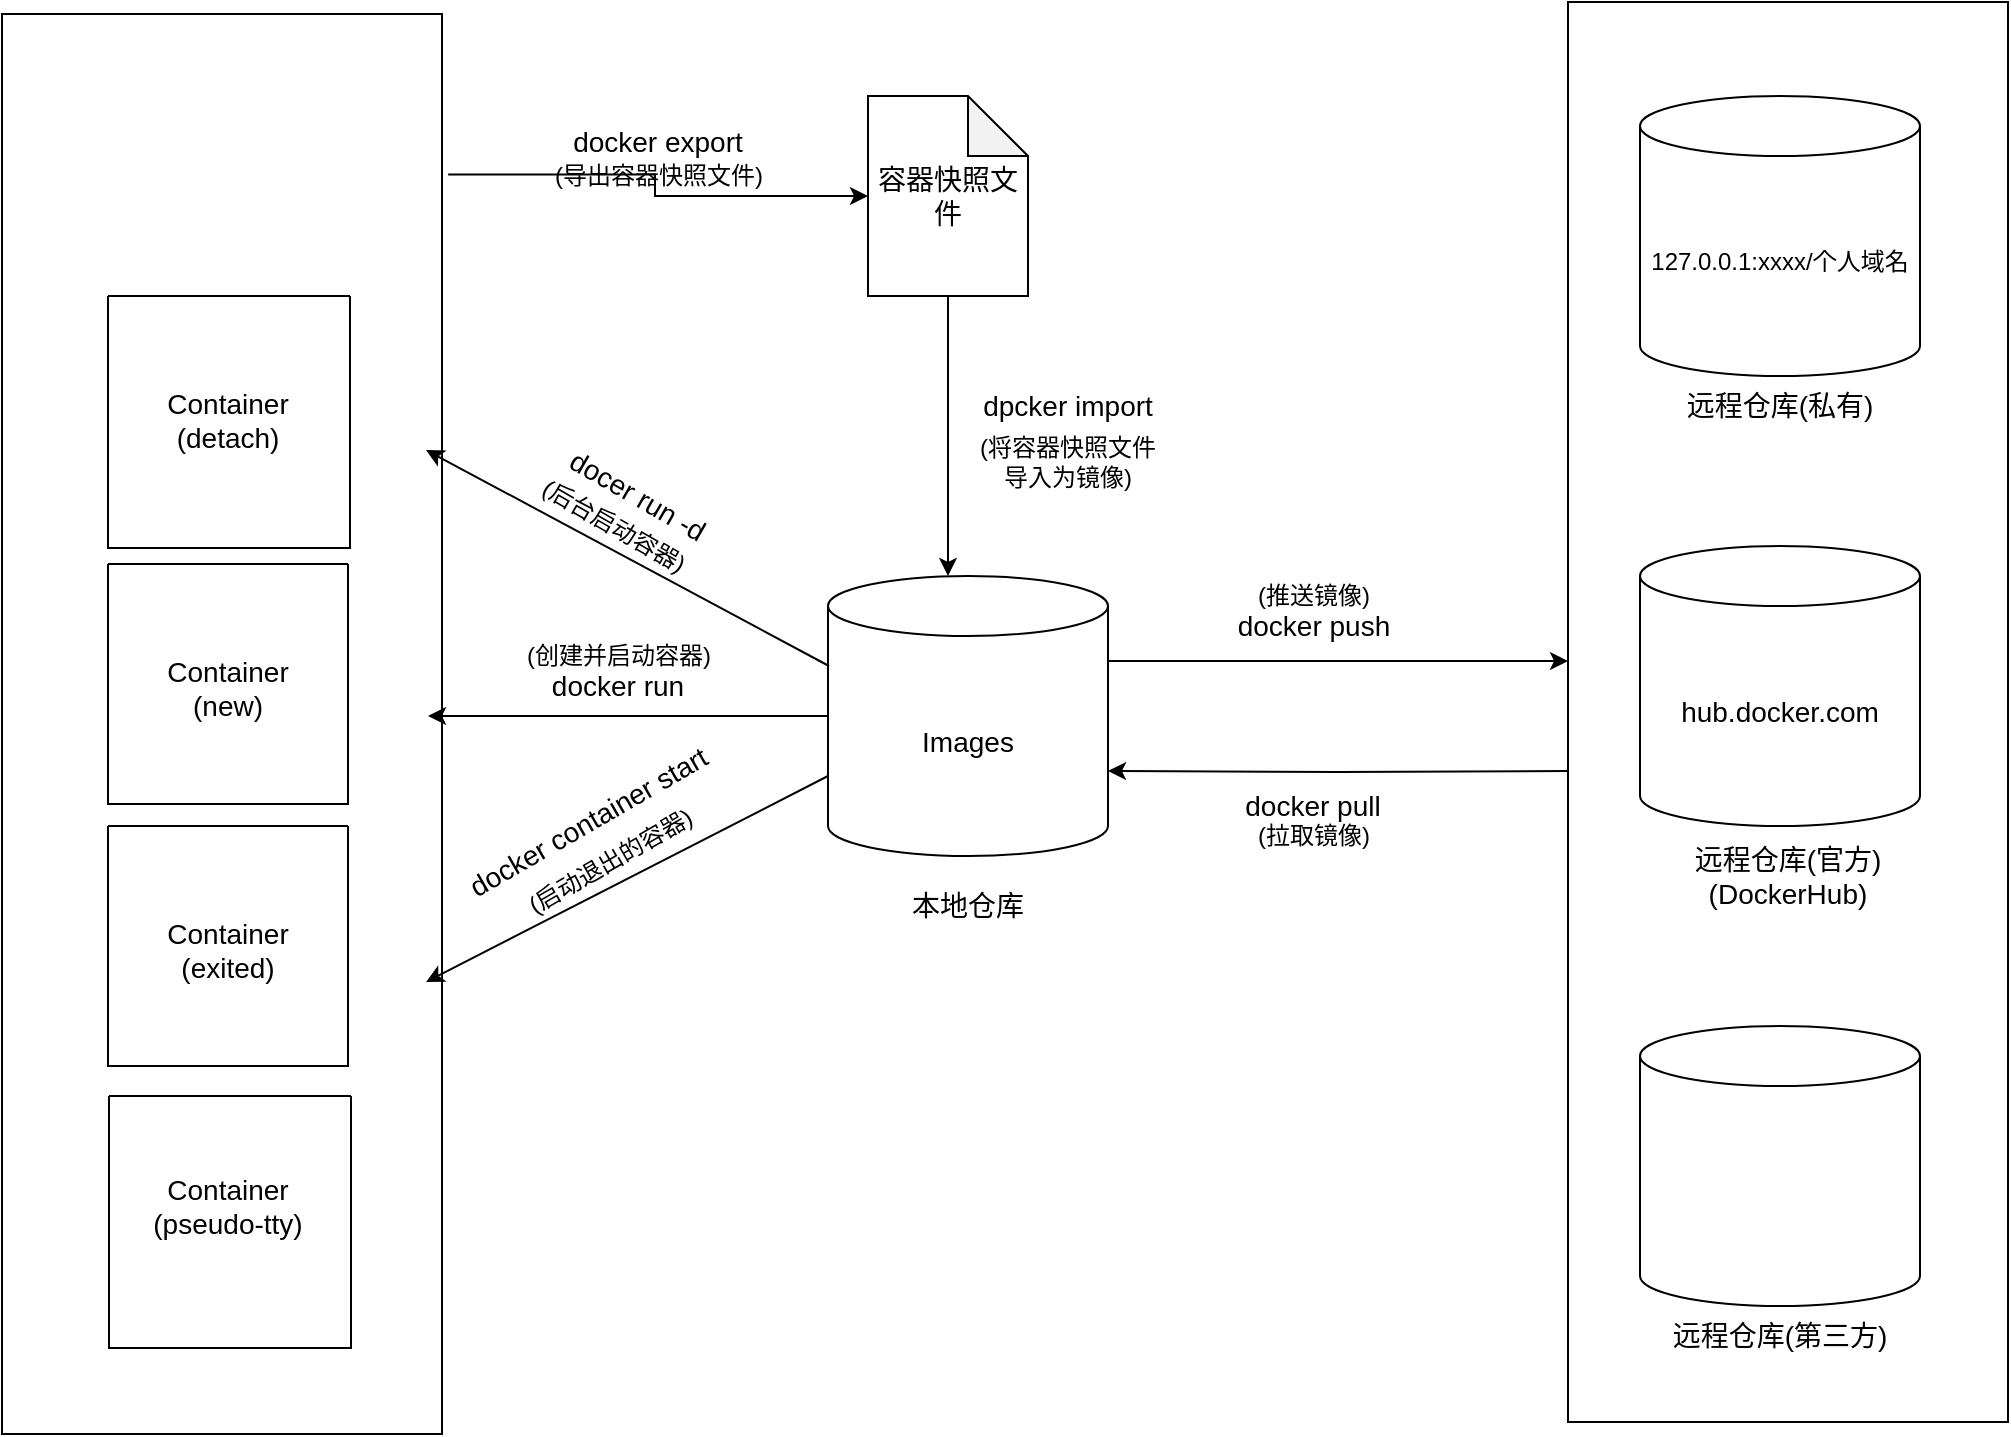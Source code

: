<mxfile version="24.2.5" type="github">
  <diagram name="第 1 页" id="G36y-n_s_inngZZLfQaa">
    <mxGraphModel dx="2045" dy="774" grid="1" gridSize="10" guides="1" tooltips="1" connect="1" arrows="1" fold="1" page="1" pageScale="1" pageWidth="827" pageHeight="1169" math="0" shadow="0">
      <root>
        <mxCell id="0" />
        <mxCell id="1" parent="0" />
        <mxCell id="rycqD75MoV5-pm7j_D73-36" style="edgeStyle=orthogonalEdgeStyle;rounded=0;orthogonalLoop=1;jettySize=auto;html=1;exitX=0;exitY=0.5;exitDx=0;exitDy=0;exitPerimeter=0;entryX=1;entryY=0.5;entryDx=0;entryDy=0;" edge="1" parent="1" source="rycqD75MoV5-pm7j_D73-11">
          <mxGeometry relative="1" as="geometry">
            <mxPoint x="-200" y="810" as="targetPoint" />
          </mxGeometry>
        </mxCell>
        <mxCell id="rycqD75MoV5-pm7j_D73-11" value="&lt;span style=&quot;font-size: 14px;&quot;&gt;Images&lt;/span&gt;" style="shape=cylinder3;whiteSpace=wrap;html=1;boundedLbl=1;backgroundOutline=1;size=15;" vertex="1" parent="1">
          <mxGeometry y="740" width="140" height="140" as="geometry" />
        </mxCell>
        <mxCell id="rycqD75MoV5-pm7j_D73-12" value="&lt;font style=&quot;font-size: 14px;&quot;&gt;本地仓库&lt;/font&gt;" style="text;html=1;align=center;verticalAlign=middle;whiteSpace=wrap;rounded=0;" vertex="1" parent="1">
          <mxGeometry x="40" y="890" width="60" height="30" as="geometry" />
        </mxCell>
        <mxCell id="rycqD75MoV5-pm7j_D73-13" style="edgeStyle=orthogonalEdgeStyle;rounded=0;orthogonalLoop=1;jettySize=auto;html=1;exitX=1;exitY=0;exitDx=0;exitDy=42.5;exitPerimeter=0;entryX=0;entryY=0;entryDx=0;entryDy=42.5;entryPerimeter=0;" edge="1" parent="1" source="rycqD75MoV5-pm7j_D73-11">
          <mxGeometry relative="1" as="geometry">
            <mxPoint x="370" y="782.5" as="targetPoint" />
          </mxGeometry>
        </mxCell>
        <mxCell id="rycqD75MoV5-pm7j_D73-14" style="edgeStyle=orthogonalEdgeStyle;rounded=0;orthogonalLoop=1;jettySize=auto;html=1;exitX=0;exitY=0;exitDx=0;exitDy=97.5;exitPerimeter=0;entryX=1;entryY=0;entryDx=0;entryDy=97.5;entryPerimeter=0;" edge="1" parent="1" target="rycqD75MoV5-pm7j_D73-11">
          <mxGeometry relative="1" as="geometry">
            <mxPoint x="370" y="837.5" as="sourcePoint" />
          </mxGeometry>
        </mxCell>
        <mxCell id="rycqD75MoV5-pm7j_D73-15" value="&lt;font style=&quot;font-size: 14px;&quot;&gt;docker push&lt;/font&gt;" style="text;html=1;align=center;verticalAlign=middle;whiteSpace=wrap;rounded=0;" vertex="1" parent="1">
          <mxGeometry x="197.5" y="750" width="90" height="30" as="geometry" />
        </mxCell>
        <mxCell id="rycqD75MoV5-pm7j_D73-16" value="&lt;font style=&quot;font-size: 14px;&quot;&gt;docker pull&lt;/font&gt;" style="text;html=1;align=center;verticalAlign=middle;whiteSpace=wrap;rounded=0;" vertex="1" parent="1">
          <mxGeometry x="195" y="840" width="95" height="30" as="geometry" />
        </mxCell>
        <mxCell id="rycqD75MoV5-pm7j_D73-37" value="&lt;font style=&quot;font-size: 14px;&quot;&gt;docker run&lt;/font&gt;" style="text;html=1;align=center;verticalAlign=middle;whiteSpace=wrap;rounded=0;" vertex="1" parent="1">
          <mxGeometry x="-140" y="780" width="70" height="30" as="geometry" />
        </mxCell>
        <mxCell id="rycqD75MoV5-pm7j_D73-38" value="(推送镜像)" style="text;html=1;align=center;verticalAlign=middle;whiteSpace=wrap;rounded=0;" vertex="1" parent="1">
          <mxGeometry x="212.5" y="735" width="60" height="30" as="geometry" />
        </mxCell>
        <mxCell id="rycqD75MoV5-pm7j_D73-39" value="(拉取镜像)" style="text;html=1;align=center;verticalAlign=middle;whiteSpace=wrap;rounded=0;" vertex="1" parent="1">
          <mxGeometry x="213" y="855" width="60" height="30" as="geometry" />
        </mxCell>
        <mxCell id="rycqD75MoV5-pm7j_D73-40" value="(创建并启动容器)" style="text;html=1;align=center;verticalAlign=middle;whiteSpace=wrap;rounded=0;" vertex="1" parent="1">
          <mxGeometry x="-152.5" y="765" width="95" height="30" as="geometry" />
        </mxCell>
        <mxCell id="rycqD75MoV5-pm7j_D73-65" value="" style="endArrow=classic;html=1;rounded=0;fontFamily=Helvetica;fontSize=12;fontColor=default;entryX=1;entryY=0.5;entryDx=0;entryDy=0;" edge="1" parent="1">
          <mxGeometry width="50" height="50" relative="1" as="geometry">
            <mxPoint x="0.5" y="785" as="sourcePoint" />
            <mxPoint x="-201" y="677" as="targetPoint" />
          </mxGeometry>
        </mxCell>
        <mxCell id="rycqD75MoV5-pm7j_D73-67" value="" style="endArrow=classic;html=1;rounded=0;fontFamily=Helvetica;fontSize=12;fontColor=default;entryX=1;entryY=0.5;entryDx=0;entryDy=0;" edge="1" parent="1">
          <mxGeometry width="50" height="50" relative="1" as="geometry">
            <mxPoint y="840" as="sourcePoint" />
            <mxPoint x="-201" y="943" as="targetPoint" />
          </mxGeometry>
        </mxCell>
        <mxCell id="rycqD75MoV5-pm7j_D73-68" value="&lt;font style=&quot;font-size: 14px;&quot;&gt;docker container start&lt;/font&gt;" style="text;html=1;align=center;verticalAlign=middle;whiteSpace=wrap;rounded=0;fontFamily=Helvetica;fontSize=12;fontColor=default;rotation=-30;" vertex="1" parent="1">
          <mxGeometry x="-190" y="840" width="140" height="45" as="geometry" />
        </mxCell>
        <mxCell id="rycqD75MoV5-pm7j_D73-69" value="(启动退出的容器)" style="text;html=1;align=center;verticalAlign=middle;whiteSpace=wrap;rounded=0;fontFamily=Helvetica;fontSize=12;fontColor=default;rotation=-30;" vertex="1" parent="1">
          <mxGeometry x="-160.5" y="868" width="103" height="30" as="geometry" />
        </mxCell>
        <mxCell id="rycqD75MoV5-pm7j_D73-71" value="&lt;font style=&quot;font-size: 14px;&quot;&gt;docer run -d&lt;/font&gt;" style="text;html=1;align=center;verticalAlign=middle;whiteSpace=wrap;rounded=0;fontFamily=Helvetica;fontSize=12;fontColor=default;rotation=30;" vertex="1" parent="1">
          <mxGeometry x="-140" y="685" width="90" height="30" as="geometry" />
        </mxCell>
        <mxCell id="rycqD75MoV5-pm7j_D73-72" value="(后台启动容器)" style="text;html=1;align=center;verticalAlign=middle;whiteSpace=wrap;rounded=0;fontFamily=Helvetica;fontSize=12;fontColor=default;rotation=30;" vertex="1" parent="1">
          <mxGeometry x="-152.5" y="700" width="90" height="30" as="geometry" />
        </mxCell>
        <mxCell id="rycqD75MoV5-pm7j_D73-74" value="" style="rounded=0;whiteSpace=wrap;html=1;align=left;verticalAlign=middle;spacingLeft=4;spacingRight=4;fontFamily=Helvetica;fontSize=12;fontColor=default;fillColor=none;gradientColor=none;" vertex="1" parent="1">
          <mxGeometry x="370" y="453" width="220" height="710" as="geometry" />
        </mxCell>
        <mxCell id="rycqD75MoV5-pm7j_D73-75" value="&lt;span style=&quot;font-size: 14px;&quot;&gt;hub.docker.com&lt;/span&gt;" style="shape=cylinder3;whiteSpace=wrap;html=1;boundedLbl=1;backgroundOutline=1;size=15;" vertex="1" parent="1">
          <mxGeometry x="406" y="725" width="140" height="140" as="geometry" />
        </mxCell>
        <mxCell id="rycqD75MoV5-pm7j_D73-76" value="&lt;font style=&quot;font-size: 14px;&quot;&gt;远程仓库(官方)&lt;/font&gt;&lt;div&gt;&lt;font style=&quot;font-size: 14px;&quot;&gt;(DockerHub&lt;/font&gt;&lt;span style=&quot;font-size: 14px; background-color: initial;&quot;&gt;)&lt;/span&gt;&lt;/div&gt;" style="text;html=1;align=center;verticalAlign=middle;whiteSpace=wrap;rounded=0;" vertex="1" parent="1">
          <mxGeometry x="430" y="875" width="100" height="30" as="geometry" />
        </mxCell>
        <mxCell id="rycqD75MoV5-pm7j_D73-77" value="" style="shape=cylinder3;whiteSpace=wrap;html=1;boundedLbl=1;backgroundOutline=1;size=15;" vertex="1" parent="1">
          <mxGeometry x="406" y="965" width="140" height="140" as="geometry" />
        </mxCell>
        <mxCell id="rycqD75MoV5-pm7j_D73-78" value="&lt;font style=&quot;font-size: 14px;&quot;&gt;远程仓库(第三方)&lt;/font&gt;" style="text;html=1;align=center;verticalAlign=middle;whiteSpace=wrap;rounded=0;" vertex="1" parent="1">
          <mxGeometry x="416" y="1105" width="120" height="30" as="geometry" />
        </mxCell>
        <mxCell id="rycqD75MoV5-pm7j_D73-79" value="127.0.0.1:xxxx/个人域名" style="shape=cylinder3;whiteSpace=wrap;html=1;boundedLbl=1;backgroundOutline=1;size=15;" vertex="1" parent="1">
          <mxGeometry x="406" y="500" width="140" height="140" as="geometry" />
        </mxCell>
        <mxCell id="rycqD75MoV5-pm7j_D73-80" value="&lt;font style=&quot;font-size: 14px;&quot;&gt;远程仓库(私有)&lt;/font&gt;" style="text;html=1;align=center;verticalAlign=middle;whiteSpace=wrap;rounded=0;" vertex="1" parent="1">
          <mxGeometry x="426" y="640" width="100" height="30" as="geometry" />
        </mxCell>
        <mxCell id="rycqD75MoV5-pm7j_D73-82" value="" style="rounded=0;whiteSpace=wrap;html=1;align=left;verticalAlign=middle;spacingLeft=4;spacingRight=4;fontFamily=Helvetica;fontSize=12;fontColor=default;fillColor=none;gradientColor=none;" vertex="1" parent="1">
          <mxGeometry x="-413" y="459" width="220" height="710" as="geometry" />
        </mxCell>
        <mxCell id="rycqD75MoV5-pm7j_D73-95" value="" style="swimlane;startSize=0;align=left;verticalAlign=middle;spacingLeft=4;spacingRight=4;fontFamily=Helvetica;fontSize=12;fontColor=default;fillColor=none;gradientColor=none;" vertex="1" parent="1">
          <mxGeometry x="-360" y="734" width="120" height="120" as="geometry">
            <mxRectangle x="-400" y="710" width="50" height="40" as="alternateBounds" />
          </mxGeometry>
        </mxCell>
        <mxCell id="rycqD75MoV5-pm7j_D73-96" value="&lt;font style=&quot;font-size: 14px;&quot;&gt;Container&lt;/font&gt;&lt;div&gt;&lt;font style=&quot;font-size: 14px;&quot;&gt;(new)&lt;/font&gt;&lt;/div&gt;" style="text;html=1;align=center;verticalAlign=middle;whiteSpace=wrap;rounded=0;fontFamily=Helvetica;fontSize=12;fontColor=default;" vertex="1" parent="rycqD75MoV5-pm7j_D73-95">
          <mxGeometry x="30" y="47" width="60" height="30" as="geometry" />
        </mxCell>
        <mxCell id="rycqD75MoV5-pm7j_D73-97" value="" style="swimlane;startSize=0;align=left;verticalAlign=middle;spacingLeft=4;spacingRight=4;fontFamily=Helvetica;fontSize=12;fontColor=default;fillColor=none;gradientColor=none;" vertex="1" parent="1">
          <mxGeometry x="-360" y="865" width="120" height="120" as="geometry">
            <mxRectangle x="-400" y="710" width="50" height="40" as="alternateBounds" />
          </mxGeometry>
        </mxCell>
        <mxCell id="rycqD75MoV5-pm7j_D73-98" value="&lt;font style=&quot;font-size: 14px;&quot;&gt;Container&lt;/font&gt;&lt;div&gt;&lt;font style=&quot;font-size: 14px;&quot;&gt;(exited)&lt;/font&gt;&lt;/div&gt;" style="text;html=1;align=center;verticalAlign=middle;whiteSpace=wrap;rounded=0;fontFamily=Helvetica;fontSize=12;fontColor=default;" vertex="1" parent="rycqD75MoV5-pm7j_D73-97">
          <mxGeometry x="30" y="47" width="60" height="30" as="geometry" />
        </mxCell>
        <mxCell id="rycqD75MoV5-pm7j_D73-99" value="" style="swimlane;startSize=0;align=left;verticalAlign=middle;spacingLeft=4;spacingRight=4;fontFamily=Helvetica;fontSize=12;fontColor=default;fillColor=none;gradientColor=none;" vertex="1" parent="1">
          <mxGeometry x="-360" y="600" width="121" height="126" as="geometry">
            <mxRectangle x="-400" y="710" width="50" height="40" as="alternateBounds" />
          </mxGeometry>
        </mxCell>
        <mxCell id="rycqD75MoV5-pm7j_D73-100" value="&lt;font style=&quot;font-size: 14px;&quot;&gt;Container&lt;/font&gt;&lt;div&gt;&lt;font style=&quot;font-size: 14px;&quot;&gt;(detach)&lt;/font&gt;&lt;/div&gt;" style="text;html=1;align=center;verticalAlign=middle;whiteSpace=wrap;rounded=0;fontFamily=Helvetica;fontSize=12;fontColor=default;" vertex="1" parent="rycqD75MoV5-pm7j_D73-99">
          <mxGeometry x="30" y="47" width="60" height="30" as="geometry" />
        </mxCell>
        <mxCell id="rycqD75MoV5-pm7j_D73-101" value="" style="swimlane;startSize=0;align=left;verticalAlign=middle;spacingLeft=4;spacingRight=4;fontFamily=Helvetica;fontSize=12;fontColor=default;fillColor=none;gradientColor=none;" vertex="1" parent="1">
          <mxGeometry x="-359.5" y="1000" width="121" height="126" as="geometry">
            <mxRectangle x="-400" y="710" width="50" height="40" as="alternateBounds" />
          </mxGeometry>
        </mxCell>
        <mxCell id="rycqD75MoV5-pm7j_D73-102" value="&lt;font style=&quot;font-size: 14px;&quot;&gt;Container&lt;/font&gt;&lt;div&gt;&lt;font style=&quot;font-size: 14px;&quot;&gt;(pseudo-tty)&lt;/font&gt;&lt;/div&gt;" style="text;html=1;align=center;verticalAlign=middle;whiteSpace=wrap;rounded=0;fontFamily=Helvetica;fontSize=12;fontColor=default;" vertex="1" parent="rycqD75MoV5-pm7j_D73-101">
          <mxGeometry x="19.5" y="40" width="80" height="30" as="geometry" />
        </mxCell>
        <mxCell id="rycqD75MoV5-pm7j_D73-107" value="&lt;font style=&quot;font-size: 14px;&quot;&gt;docker export&lt;/font&gt;" style="text;html=1;align=center;verticalAlign=middle;whiteSpace=wrap;rounded=0;fontFamily=Helvetica;fontSize=12;fontColor=default;rotation=0;" vertex="1" parent="1">
          <mxGeometry x="-130" y="510" width="90" height="25" as="geometry" />
        </mxCell>
        <mxCell id="rycqD75MoV5-pm7j_D73-108" value="&lt;font style=&quot;font-size: 14px;&quot;&gt;dpcker import&lt;/font&gt;" style="text;html=1;align=center;verticalAlign=middle;whiteSpace=wrap;rounded=0;fontFamily=Helvetica;fontSize=12;fontColor=default;rotation=0;" vertex="1" parent="1">
          <mxGeometry x="70.0" y="640" width="100" height="30" as="geometry" />
        </mxCell>
        <mxCell id="rycqD75MoV5-pm7j_D73-116" style="edgeStyle=orthogonalEdgeStyle;rounded=0;orthogonalLoop=1;jettySize=auto;html=1;exitX=0.5;exitY=1;exitDx=0;exitDy=0;exitPerimeter=0;fontFamily=Helvetica;fontSize=12;fontColor=default;" edge="1" parent="1" source="rycqD75MoV5-pm7j_D73-113" target="rycqD75MoV5-pm7j_D73-11">
          <mxGeometry relative="1" as="geometry">
            <Array as="points">
              <mxPoint x="60" y="700" />
              <mxPoint x="60" y="700" />
            </Array>
          </mxGeometry>
        </mxCell>
        <mxCell id="rycqD75MoV5-pm7j_D73-113" value="&lt;font style=&quot;font-size: 14px;&quot;&gt;容器快照文件&lt;/font&gt;" style="shape=note;whiteSpace=wrap;html=1;backgroundOutline=1;darkOpacity=0.05;align=center;verticalAlign=middle;spacingLeft=4;spacingRight=4;fontFamily=Helvetica;fontSize=12;fontColor=default;fillColor=none;gradientColor=none;" vertex="1" parent="1">
          <mxGeometry x="20" y="500" width="80" height="100" as="geometry" />
        </mxCell>
        <mxCell id="rycqD75MoV5-pm7j_D73-115" style="edgeStyle=orthogonalEdgeStyle;rounded=0;orthogonalLoop=1;jettySize=auto;html=1;exitX=1.014;exitY=0.113;exitDx=0;exitDy=0;exitPerimeter=0;entryX=0;entryY=0.5;entryDx=0;entryDy=0;entryPerimeter=0;fontFamily=Helvetica;fontSize=12;fontColor=default;" edge="1" parent="1" source="rycqD75MoV5-pm7j_D73-82" target="rycqD75MoV5-pm7j_D73-113">
          <mxGeometry relative="1" as="geometry" />
        </mxCell>
        <mxCell id="rycqD75MoV5-pm7j_D73-117" value="(导出容器快照文件)" style="text;html=1;align=center;verticalAlign=middle;whiteSpace=wrap;rounded=0;fontFamily=Helvetica;fontSize=12;fontColor=default;" vertex="1" parent="1">
          <mxGeometry x="-142.5" y="525" width="115" height="30" as="geometry" />
        </mxCell>
        <mxCell id="rycqD75MoV5-pm7j_D73-118" value="(将容器快照文件导入为镜像)" style="text;html=1;align=center;verticalAlign=middle;whiteSpace=wrap;rounded=0;fontFamily=Helvetica;fontSize=12;fontColor=default;" vertex="1" parent="1">
          <mxGeometry x="70" y="670" width="100" height="25" as="geometry" />
        </mxCell>
      </root>
    </mxGraphModel>
  </diagram>
</mxfile>

